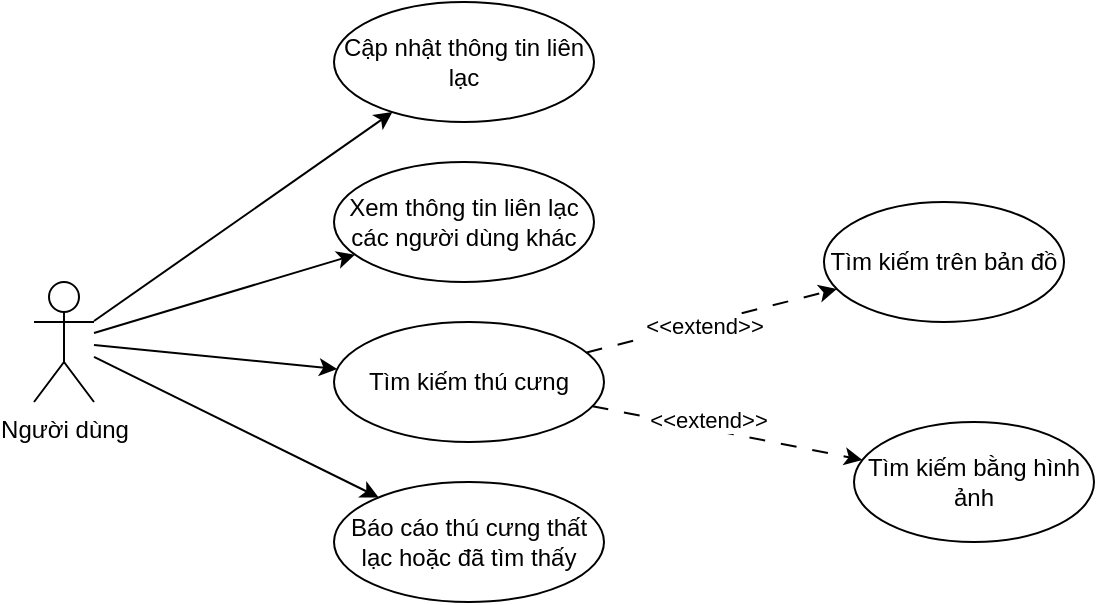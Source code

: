 <mxfile version="27.1.4">
  <diagram name="Page-1" id="ukVoowGiGMXWlxbRoC9n">
    <mxGraphModel dx="1628" dy="514" grid="1" gridSize="10" guides="1" tooltips="1" connect="1" arrows="1" fold="1" page="1" pageScale="1" pageWidth="850" pageHeight="1100" math="0" shadow="0">
      <root>
        <mxCell id="0" />
        <mxCell id="1" parent="0" />
        <mxCell id="DiptRn0a8JAyyoFzcJ41-2" value="Người dùng" style="shape=umlActor;verticalLabelPosition=bottom;verticalAlign=top;html=1;outlineConnect=0;" vertex="1" parent="1">
          <mxGeometry x="-90" y="740" width="30" height="60" as="geometry" />
        </mxCell>
        <mxCell id="DiptRn0a8JAyyoFzcJ41-4" value="Cập nhật thông tin liên lạc" style="ellipse;whiteSpace=wrap;html=1;" vertex="1" parent="1">
          <mxGeometry x="60" y="600" width="130" height="60" as="geometry" />
        </mxCell>
        <mxCell id="DiptRn0a8JAyyoFzcJ41-5" value="Xem thông tin liên lạc các người dùng khác" style="ellipse;whiteSpace=wrap;html=1;" vertex="1" parent="1">
          <mxGeometry x="60" y="680" width="130" height="60" as="geometry" />
        </mxCell>
        <mxCell id="DiptRn0a8JAyyoFzcJ41-6" value="Tìm kiếm thú cưng" style="ellipse;whiteSpace=wrap;html=1;" vertex="1" parent="1">
          <mxGeometry x="60" y="760" width="135" height="60" as="geometry" />
        </mxCell>
        <mxCell id="DiptRn0a8JAyyoFzcJ41-7" value="Báo cáo thú cưng thất lạc hoặc đã tìm thấy" style="ellipse;whiteSpace=wrap;html=1;" vertex="1" parent="1">
          <mxGeometry x="60" y="840" width="135" height="60" as="geometry" />
        </mxCell>
        <mxCell id="DiptRn0a8JAyyoFzcJ41-8" value="Tìm kiếm trên bản đồ" style="ellipse;whiteSpace=wrap;html=1;" vertex="1" parent="1">
          <mxGeometry x="305" y="700" width="120" height="60" as="geometry" />
        </mxCell>
        <mxCell id="DiptRn0a8JAyyoFzcJ41-9" value="Tìm kiếm bằng hình ảnh" style="ellipse;whiteSpace=wrap;html=1;" vertex="1" parent="1">
          <mxGeometry x="320" y="810" width="120" height="60" as="geometry" />
        </mxCell>
        <mxCell id="DiptRn0a8JAyyoFzcJ41-10" value="" style="endArrow=classic;html=1;rounded=0;" edge="1" parent="1" source="DiptRn0a8JAyyoFzcJ41-2" target="DiptRn0a8JAyyoFzcJ41-4">
          <mxGeometry width="50" height="50" relative="1" as="geometry">
            <mxPoint x="270" y="730" as="sourcePoint" />
            <mxPoint x="320" y="680" as="targetPoint" />
          </mxGeometry>
        </mxCell>
        <mxCell id="DiptRn0a8JAyyoFzcJ41-11" value="" style="endArrow=classic;html=1;rounded=0;" edge="1" parent="1" source="DiptRn0a8JAyyoFzcJ41-2" target="DiptRn0a8JAyyoFzcJ41-5">
          <mxGeometry width="50" height="50" relative="1" as="geometry">
            <mxPoint x="-50" y="800" as="sourcePoint" />
            <mxPoint x="320" y="680" as="targetPoint" />
          </mxGeometry>
        </mxCell>
        <mxCell id="DiptRn0a8JAyyoFzcJ41-12" value="" style="endArrow=classic;html=1;rounded=0;" edge="1" parent="1" source="DiptRn0a8JAyyoFzcJ41-2" target="DiptRn0a8JAyyoFzcJ41-6">
          <mxGeometry width="50" height="50" relative="1" as="geometry">
            <mxPoint x="270" y="730" as="sourcePoint" />
            <mxPoint x="320" y="680" as="targetPoint" />
          </mxGeometry>
        </mxCell>
        <mxCell id="DiptRn0a8JAyyoFzcJ41-13" value="" style="endArrow=classic;html=1;rounded=0;" edge="1" parent="1" source="DiptRn0a8JAyyoFzcJ41-2" target="DiptRn0a8JAyyoFzcJ41-7">
          <mxGeometry width="50" height="50" relative="1" as="geometry">
            <mxPoint x="270" y="730" as="sourcePoint" />
            <mxPoint x="320" y="680" as="targetPoint" />
          </mxGeometry>
        </mxCell>
        <mxCell id="DiptRn0a8JAyyoFzcJ41-14" value="" style="endArrow=classic;html=1;rounded=0;dashed=1;dashPattern=8 8;" edge="1" parent="1" source="DiptRn0a8JAyyoFzcJ41-6" target="DiptRn0a8JAyyoFzcJ41-8">
          <mxGeometry width="50" height="50" relative="1" as="geometry">
            <mxPoint x="280" y="700" as="sourcePoint" />
            <mxPoint x="330" y="650" as="targetPoint" />
          </mxGeometry>
        </mxCell>
        <mxCell id="DiptRn0a8JAyyoFzcJ41-17" value="&amp;lt;&amp;lt;extend&amp;gt;&amp;gt;" style="edgeLabel;html=1;align=center;verticalAlign=middle;resizable=0;points=[];" vertex="1" connectable="0" parent="DiptRn0a8JAyyoFzcJ41-14">
          <mxGeometry x="-0.065" y="-1" relative="1" as="geometry">
            <mxPoint as="offset" />
          </mxGeometry>
        </mxCell>
        <mxCell id="DiptRn0a8JAyyoFzcJ41-15" value="" style="endArrow=classic;html=1;rounded=0;dashed=1;dashPattern=8 8;" edge="1" parent="1" source="DiptRn0a8JAyyoFzcJ41-6" target="DiptRn0a8JAyyoFzcJ41-9">
          <mxGeometry width="50" height="50" relative="1" as="geometry">
            <mxPoint x="290" y="779" as="sourcePoint" />
            <mxPoint x="419" y="740" as="targetPoint" />
          </mxGeometry>
        </mxCell>
        <mxCell id="DiptRn0a8JAyyoFzcJ41-16" value="&amp;lt;&amp;lt;extend&amp;gt;&amp;gt;" style="edgeLabel;html=1;align=center;verticalAlign=middle;resizable=0;points=[];" vertex="1" connectable="0" parent="DiptRn0a8JAyyoFzcJ41-15">
          <mxGeometry x="-0.281" y="3" relative="1" as="geometry">
            <mxPoint x="8" as="offset" />
          </mxGeometry>
        </mxCell>
      </root>
    </mxGraphModel>
  </diagram>
</mxfile>
